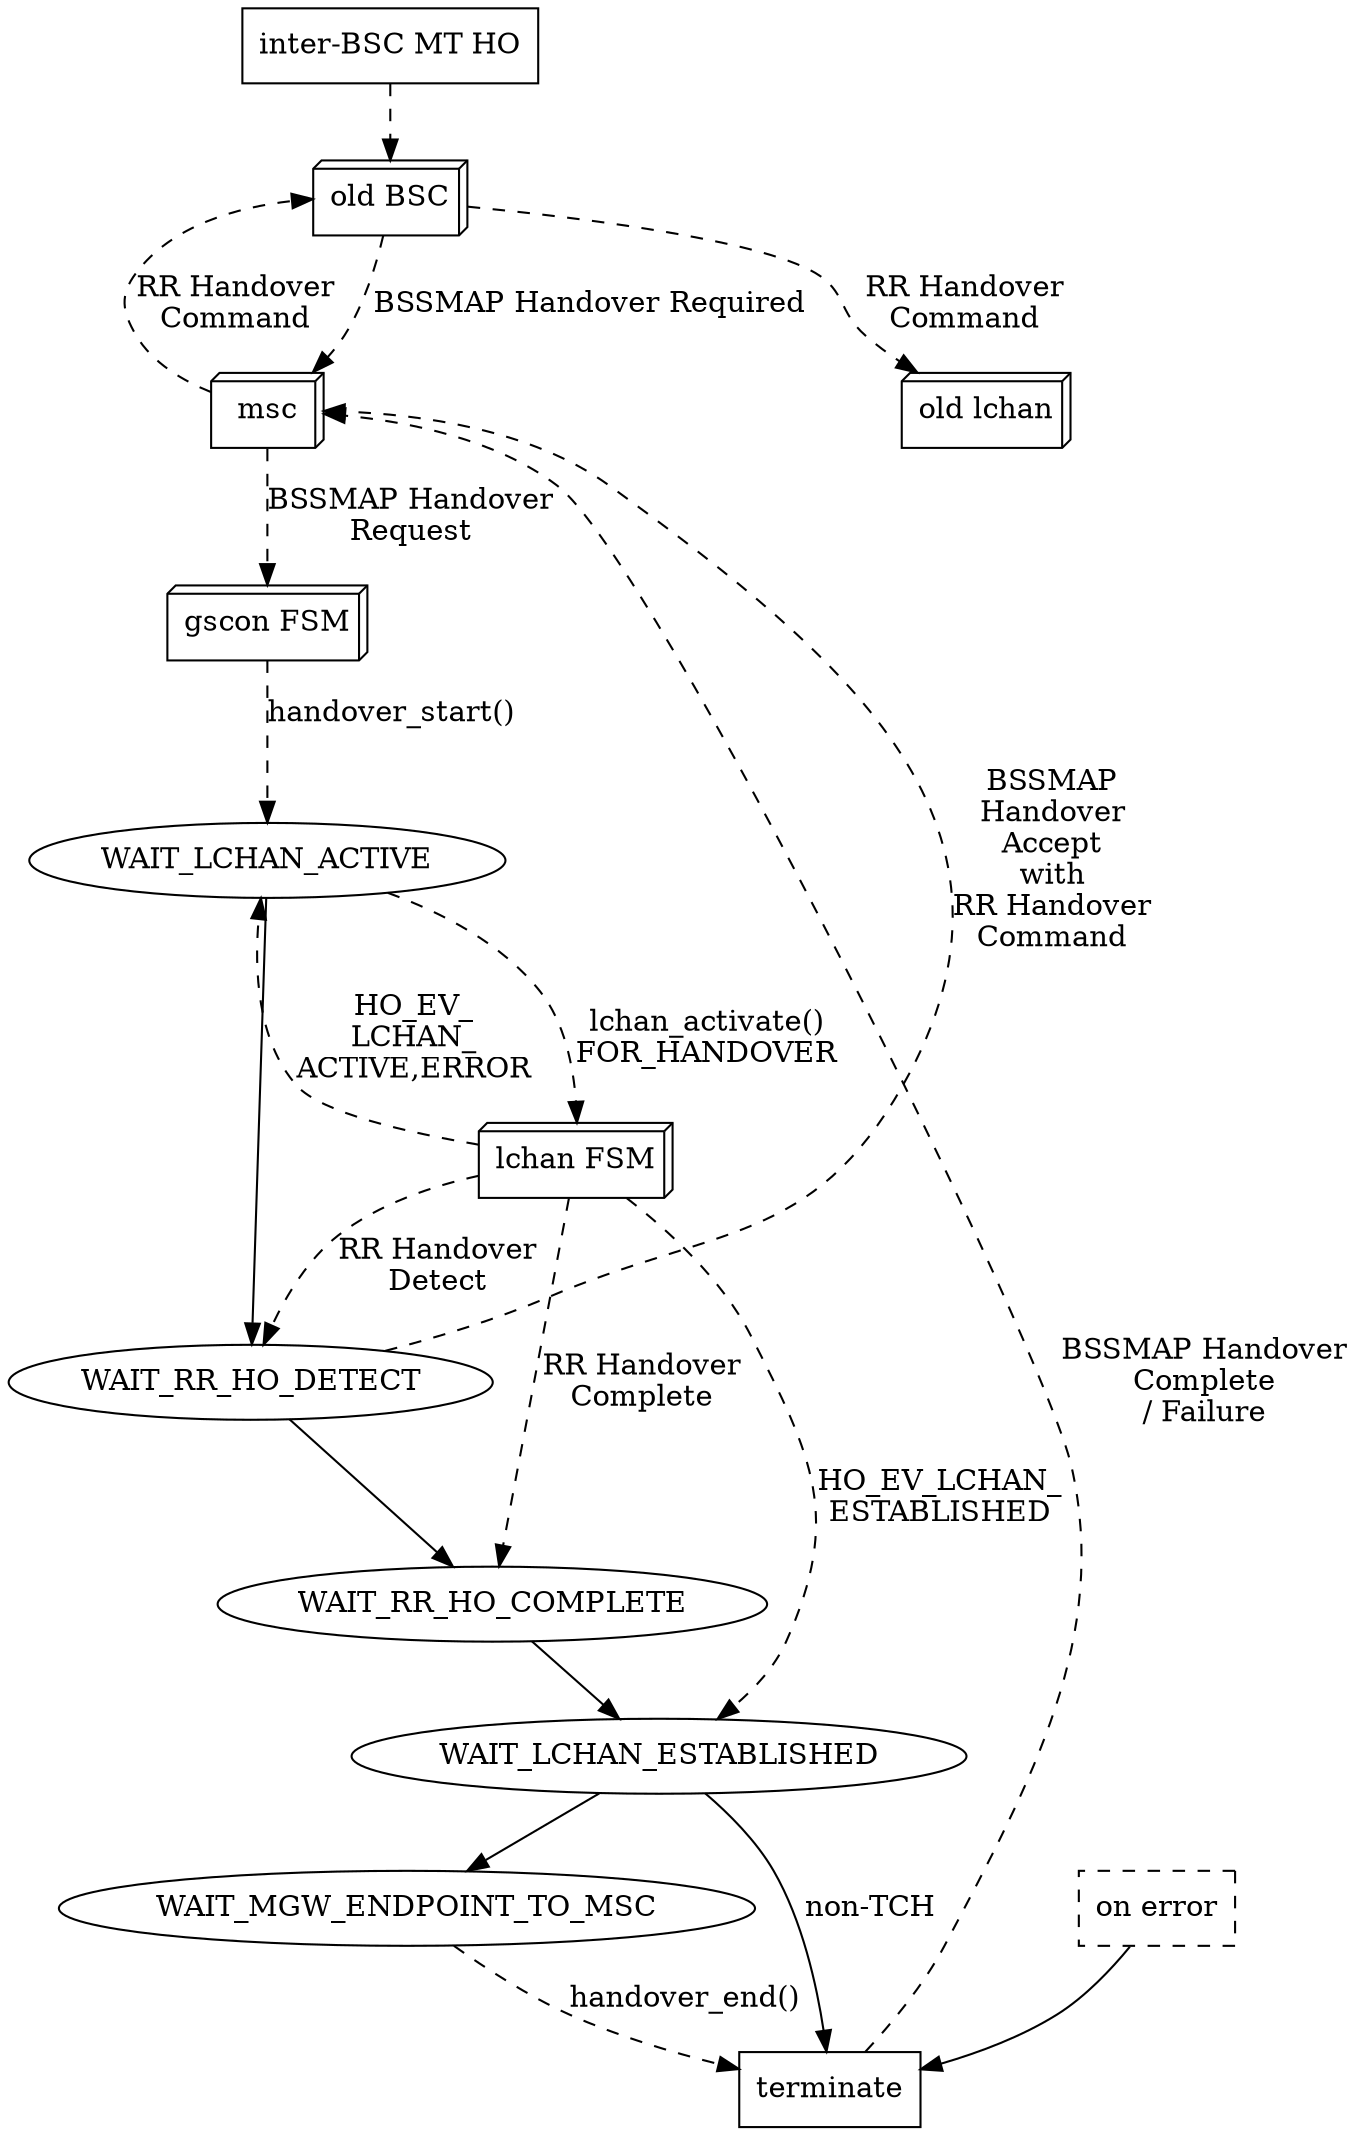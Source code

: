 digraph G {
rankdir=TB;

        mt [label="inter-BSC MT HO",shape=box];
        gscon [label="gscon FSM",shape=box3d];
        lchan [label="lchan FSM",shape=box3d];
        msc [label="msc",shape=box3d];
	old_bsc [label="old BSC",shape=box3d]
	old_lchan [label="old lchan",shape=box3d]
        term [label="terminate",shape=box];

	invisible [style="invisible"]

	mt -> old_bsc [style=dashed]
	old_bsc -> msc [label="BSSMAP Handover Required",style=dashed]

	invisible -> old_lchan [style=invisible,arrowhead=none]
	msc -> gscon [label="BSSMAP Handover\nRequest",style=dashed]
	gscon -> WAIT_LCHAN_ACTIVE [label="handover_start()",style=dashed]
        WAIT_LCHAN_ACTIVE -> lchan [label="lchan_activate()\nFOR_HANDOVER",style=dashed]
	lchan -> WAIT_LCHAN_ACTIVE [label="HO_EV_\nLCHAN_\nACTIVE,ERROR",style=dashed,constraint=false]
        WAIT_LCHAN_ACTIVE -> WAIT_RR_HO_DETECT
	
        WAIT_RR_HO_DETECT -> msc [label="BSSMAP\nHandover\nAccept\nwith\nRR Handover\nCommand",style=dashed,constraint=false]
        msc -> old_bsc -> old_lchan [label="RR Handover\nCommand",style=dashed]

	lchan -> WAIT_RR_HO_DETECT [label="RR Handover\nDetect",style=dashed]
	WAIT_RR_HO_DETECT -> WAIT_RR_HO_COMPLETE

	lchan -> WAIT_RR_HO_COMPLETE [label="RR Handover\nComplete",style=dashed]
	WAIT_RR_HO_COMPLETE -> WAIT_LCHAN_ESTABLISHED
	lchan -> WAIT_LCHAN_ESTABLISHED [label="HO_EV_LCHAN_\nESTABLISHED",style=dashed]

	WAIT_LCHAN_ESTABLISHED -> term [label="non-TCH"]
	WAIT_LCHAN_ESTABLISHED -> WAIT_MGW_ENDPOINT_TO_MSC
	WAIT_MGW_ENDPOINT_TO_MSC -> term [label="handover_end()",style=dashed]
	term -> msc [label="BSSMAP Handover\nComplete\n/ Failure",style=dashed,constraint=false]

	err [label="on error",shape=box,style=dashed]
	err -> term

}
